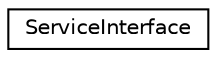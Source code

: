digraph "Graphical Class Hierarchy"
{
  edge [fontname="Helvetica",fontsize="10",labelfontname="Helvetica",labelfontsize="10"];
  node [fontname="Helvetica",fontsize="10",shape=record];
  rankdir="LR";
  Node1 [label="ServiceInterface",height=0.2,width=0.4,color="black", fillcolor="white", style="filled",URL="$classServiceInterface.html",tooltip="A Service class which can be registered with Consul for each instance of a particular service..."];
}

